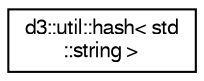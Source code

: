 digraph "Graphical Class Hierarchy"
{
  edge [fontname="FreeSans",fontsize="10",labelfontname="FreeSans",labelfontsize="10"];
  node [fontname="FreeSans",fontsize="10",shape=record];
  rankdir="LR";
  Node1 [label="d3::util::hash\< std\l::string \>",height=0.2,width=0.4,color="black", fillcolor="white", style="filled",URL="$structd3_1_1util_1_1hash_3_01std_1_1string_01_4.html"];
}
